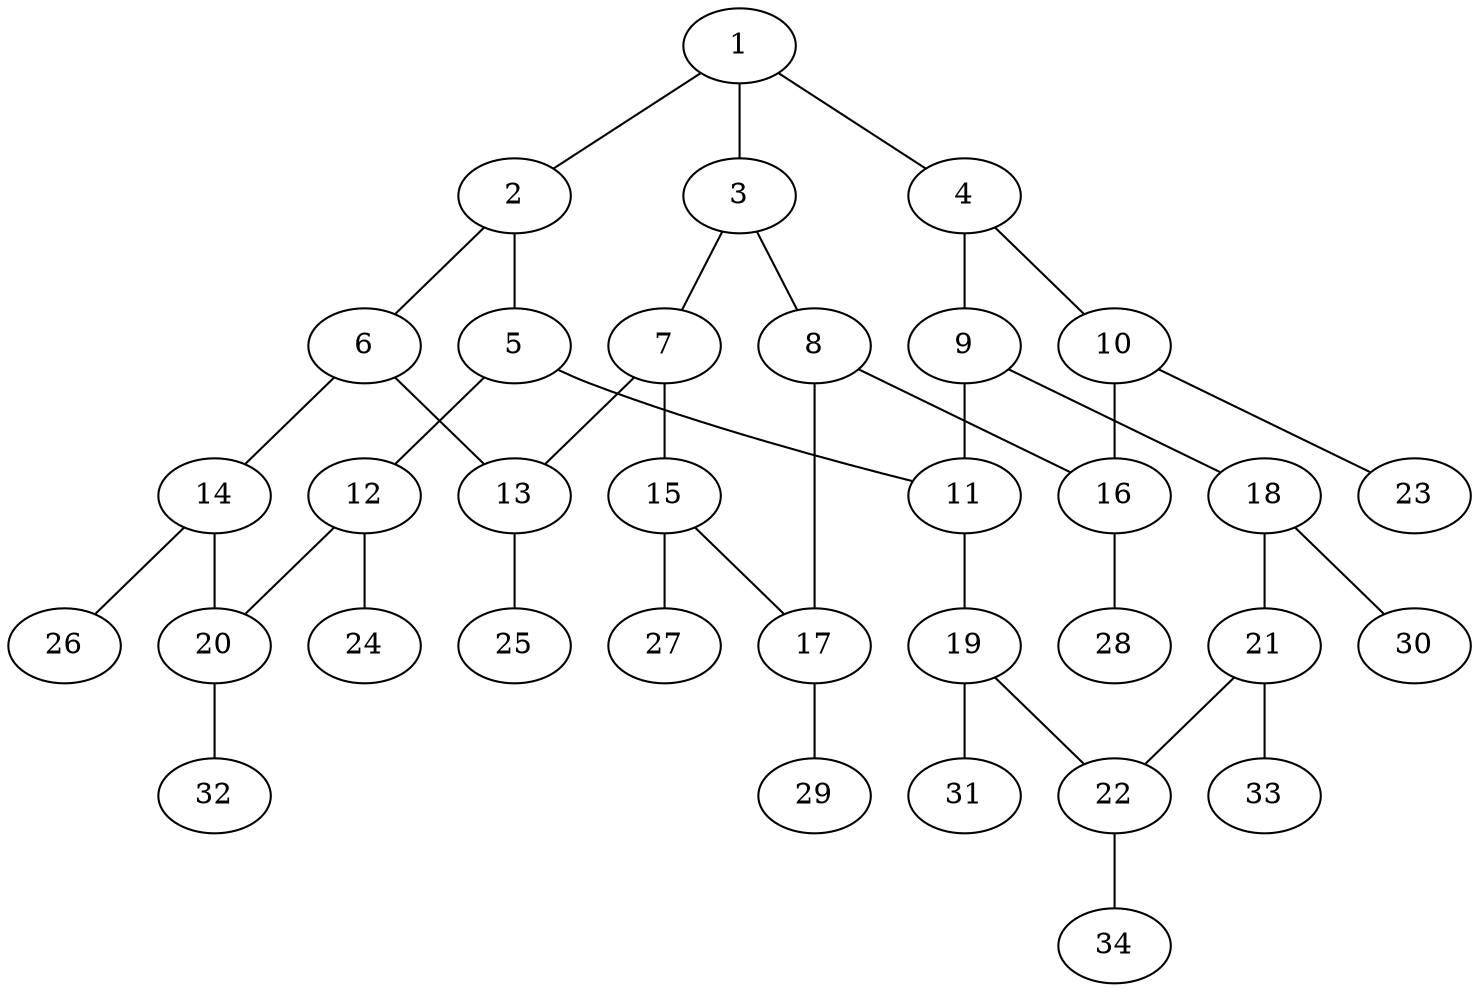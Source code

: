 graph molecule_618 {
	1	 [chem=C];
	2	 [chem=C];
	1 -- 2	 [valence=1];
	3	 [chem=C];
	1 -- 3	 [valence=2];
	4	 [chem=C];
	1 -- 4	 [valence=1];
	5	 [chem=C];
	2 -- 5	 [valence=2];
	6	 [chem=C];
	2 -- 6	 [valence=1];
	7	 [chem=C];
	3 -- 7	 [valence=1];
	8	 [chem=C];
	3 -- 8	 [valence=1];
	9	 [chem=C];
	4 -- 9	 [valence=1];
	10	 [chem=C];
	4 -- 10	 [valence=2];
	11	 [chem=C];
	5 -- 11	 [valence=1];
	12	 [chem=C];
	5 -- 12	 [valence=1];
	13	 [chem=C];
	6 -- 13	 [valence=1];
	14	 [chem=C];
	6 -- 14	 [valence=2];
	7 -- 13	 [valence=2];
	15	 [chem=C];
	7 -- 15	 [valence=1];
	16	 [chem=C];
	8 -- 16	 [valence=2];
	17	 [chem=C];
	8 -- 17	 [valence=1];
	9 -- 11	 [valence=1];
	18	 [chem=C];
	9 -- 18	 [valence=2];
	10 -- 16	 [valence=1];
	23	 [chem=H];
	10 -- 23	 [valence=1];
	19	 [chem=C];
	11 -- 19	 [valence=2];
	20	 [chem=C];
	12 -- 20	 [valence=2];
	24	 [chem=H];
	12 -- 24	 [valence=1];
	25	 [chem=H];
	13 -- 25	 [valence=1];
	14 -- 20	 [valence=1];
	26	 [chem=H];
	14 -- 26	 [valence=1];
	15 -- 17	 [valence=2];
	27	 [chem=H];
	15 -- 27	 [valence=1];
	28	 [chem=H];
	16 -- 28	 [valence=1];
	29	 [chem=H];
	17 -- 29	 [valence=1];
	21	 [chem=C];
	18 -- 21	 [valence=1];
	30	 [chem=H];
	18 -- 30	 [valence=1];
	22	 [chem=C];
	19 -- 22	 [valence=1];
	31	 [chem=H];
	19 -- 31	 [valence=1];
	32	 [chem=H];
	20 -- 32	 [valence=1];
	21 -- 22	 [valence=2];
	33	 [chem=H];
	21 -- 33	 [valence=1];
	34	 [chem=H];
	22 -- 34	 [valence=1];
}
